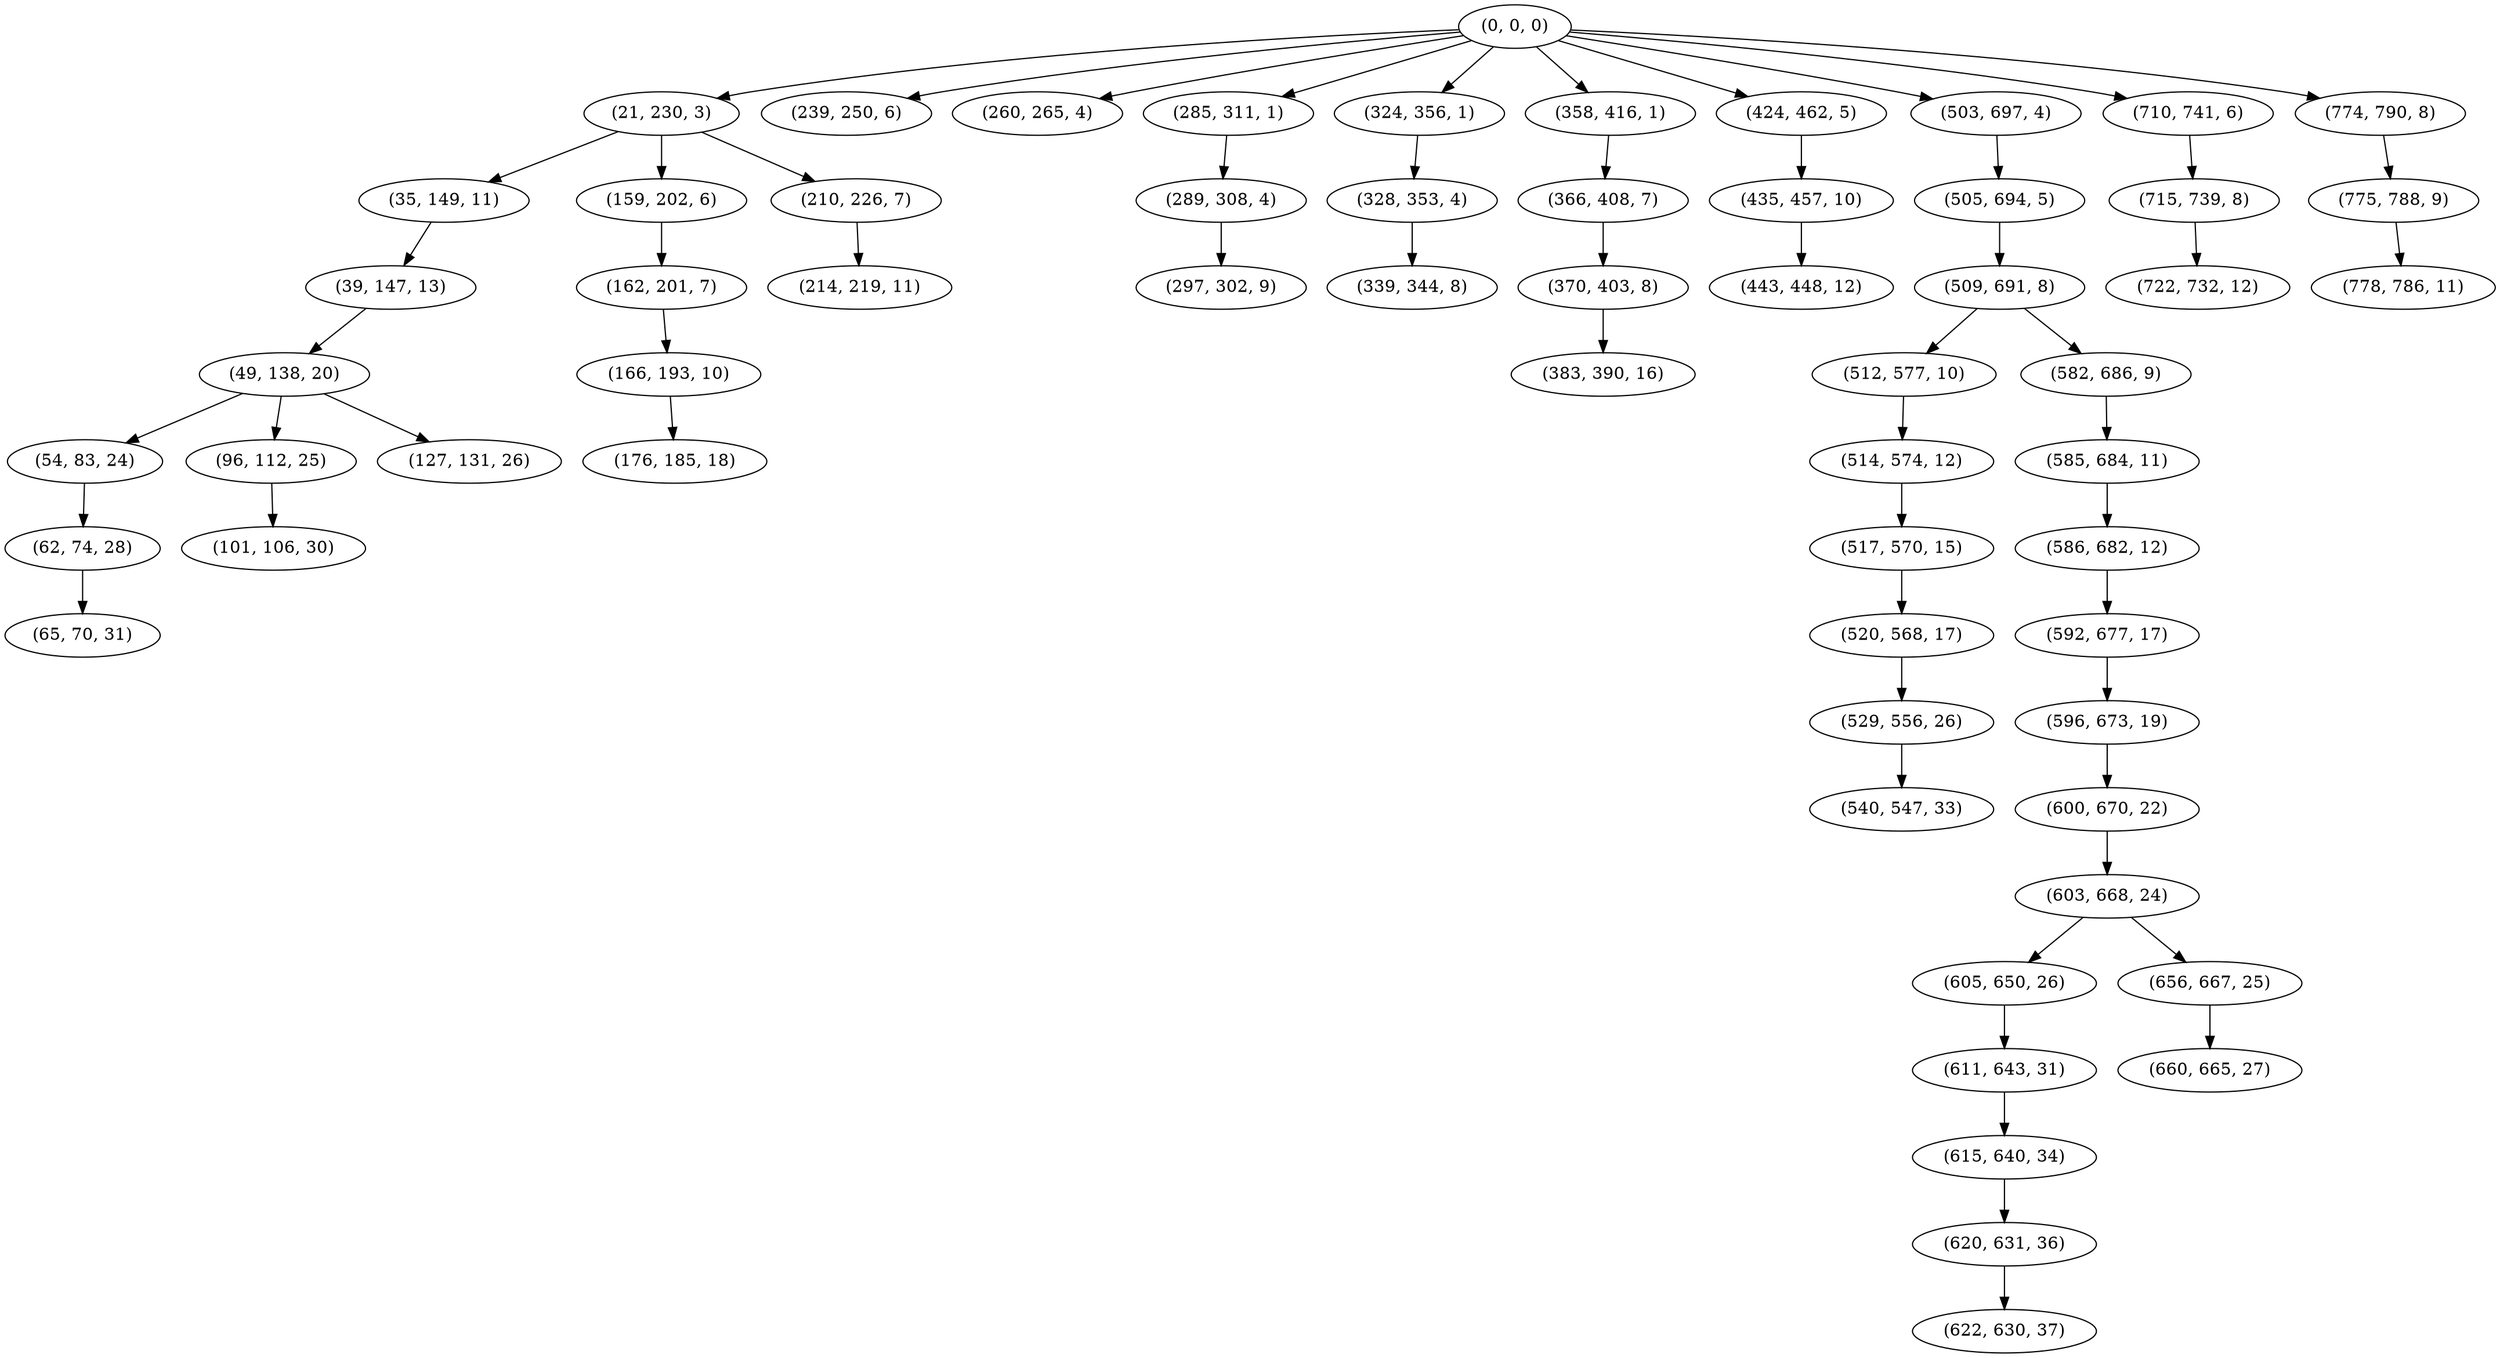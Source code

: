 digraph tree {
    "(0, 0, 0)";
    "(21, 230, 3)";
    "(35, 149, 11)";
    "(39, 147, 13)";
    "(49, 138, 20)";
    "(54, 83, 24)";
    "(62, 74, 28)";
    "(65, 70, 31)";
    "(96, 112, 25)";
    "(101, 106, 30)";
    "(127, 131, 26)";
    "(159, 202, 6)";
    "(162, 201, 7)";
    "(166, 193, 10)";
    "(176, 185, 18)";
    "(210, 226, 7)";
    "(214, 219, 11)";
    "(239, 250, 6)";
    "(260, 265, 4)";
    "(285, 311, 1)";
    "(289, 308, 4)";
    "(297, 302, 9)";
    "(324, 356, 1)";
    "(328, 353, 4)";
    "(339, 344, 8)";
    "(358, 416, 1)";
    "(366, 408, 7)";
    "(370, 403, 8)";
    "(383, 390, 16)";
    "(424, 462, 5)";
    "(435, 457, 10)";
    "(443, 448, 12)";
    "(503, 697, 4)";
    "(505, 694, 5)";
    "(509, 691, 8)";
    "(512, 577, 10)";
    "(514, 574, 12)";
    "(517, 570, 15)";
    "(520, 568, 17)";
    "(529, 556, 26)";
    "(540, 547, 33)";
    "(582, 686, 9)";
    "(585, 684, 11)";
    "(586, 682, 12)";
    "(592, 677, 17)";
    "(596, 673, 19)";
    "(600, 670, 22)";
    "(603, 668, 24)";
    "(605, 650, 26)";
    "(611, 643, 31)";
    "(615, 640, 34)";
    "(620, 631, 36)";
    "(622, 630, 37)";
    "(656, 667, 25)";
    "(660, 665, 27)";
    "(710, 741, 6)";
    "(715, 739, 8)";
    "(722, 732, 12)";
    "(774, 790, 8)";
    "(775, 788, 9)";
    "(778, 786, 11)";
    "(0, 0, 0)" -> "(21, 230, 3)";
    "(0, 0, 0)" -> "(239, 250, 6)";
    "(0, 0, 0)" -> "(260, 265, 4)";
    "(0, 0, 0)" -> "(285, 311, 1)";
    "(0, 0, 0)" -> "(324, 356, 1)";
    "(0, 0, 0)" -> "(358, 416, 1)";
    "(0, 0, 0)" -> "(424, 462, 5)";
    "(0, 0, 0)" -> "(503, 697, 4)";
    "(0, 0, 0)" -> "(710, 741, 6)";
    "(0, 0, 0)" -> "(774, 790, 8)";
    "(21, 230, 3)" -> "(35, 149, 11)";
    "(21, 230, 3)" -> "(159, 202, 6)";
    "(21, 230, 3)" -> "(210, 226, 7)";
    "(35, 149, 11)" -> "(39, 147, 13)";
    "(39, 147, 13)" -> "(49, 138, 20)";
    "(49, 138, 20)" -> "(54, 83, 24)";
    "(49, 138, 20)" -> "(96, 112, 25)";
    "(49, 138, 20)" -> "(127, 131, 26)";
    "(54, 83, 24)" -> "(62, 74, 28)";
    "(62, 74, 28)" -> "(65, 70, 31)";
    "(96, 112, 25)" -> "(101, 106, 30)";
    "(159, 202, 6)" -> "(162, 201, 7)";
    "(162, 201, 7)" -> "(166, 193, 10)";
    "(166, 193, 10)" -> "(176, 185, 18)";
    "(210, 226, 7)" -> "(214, 219, 11)";
    "(285, 311, 1)" -> "(289, 308, 4)";
    "(289, 308, 4)" -> "(297, 302, 9)";
    "(324, 356, 1)" -> "(328, 353, 4)";
    "(328, 353, 4)" -> "(339, 344, 8)";
    "(358, 416, 1)" -> "(366, 408, 7)";
    "(366, 408, 7)" -> "(370, 403, 8)";
    "(370, 403, 8)" -> "(383, 390, 16)";
    "(424, 462, 5)" -> "(435, 457, 10)";
    "(435, 457, 10)" -> "(443, 448, 12)";
    "(503, 697, 4)" -> "(505, 694, 5)";
    "(505, 694, 5)" -> "(509, 691, 8)";
    "(509, 691, 8)" -> "(512, 577, 10)";
    "(509, 691, 8)" -> "(582, 686, 9)";
    "(512, 577, 10)" -> "(514, 574, 12)";
    "(514, 574, 12)" -> "(517, 570, 15)";
    "(517, 570, 15)" -> "(520, 568, 17)";
    "(520, 568, 17)" -> "(529, 556, 26)";
    "(529, 556, 26)" -> "(540, 547, 33)";
    "(582, 686, 9)" -> "(585, 684, 11)";
    "(585, 684, 11)" -> "(586, 682, 12)";
    "(586, 682, 12)" -> "(592, 677, 17)";
    "(592, 677, 17)" -> "(596, 673, 19)";
    "(596, 673, 19)" -> "(600, 670, 22)";
    "(600, 670, 22)" -> "(603, 668, 24)";
    "(603, 668, 24)" -> "(605, 650, 26)";
    "(603, 668, 24)" -> "(656, 667, 25)";
    "(605, 650, 26)" -> "(611, 643, 31)";
    "(611, 643, 31)" -> "(615, 640, 34)";
    "(615, 640, 34)" -> "(620, 631, 36)";
    "(620, 631, 36)" -> "(622, 630, 37)";
    "(656, 667, 25)" -> "(660, 665, 27)";
    "(710, 741, 6)" -> "(715, 739, 8)";
    "(715, 739, 8)" -> "(722, 732, 12)";
    "(774, 790, 8)" -> "(775, 788, 9)";
    "(775, 788, 9)" -> "(778, 786, 11)";
}
